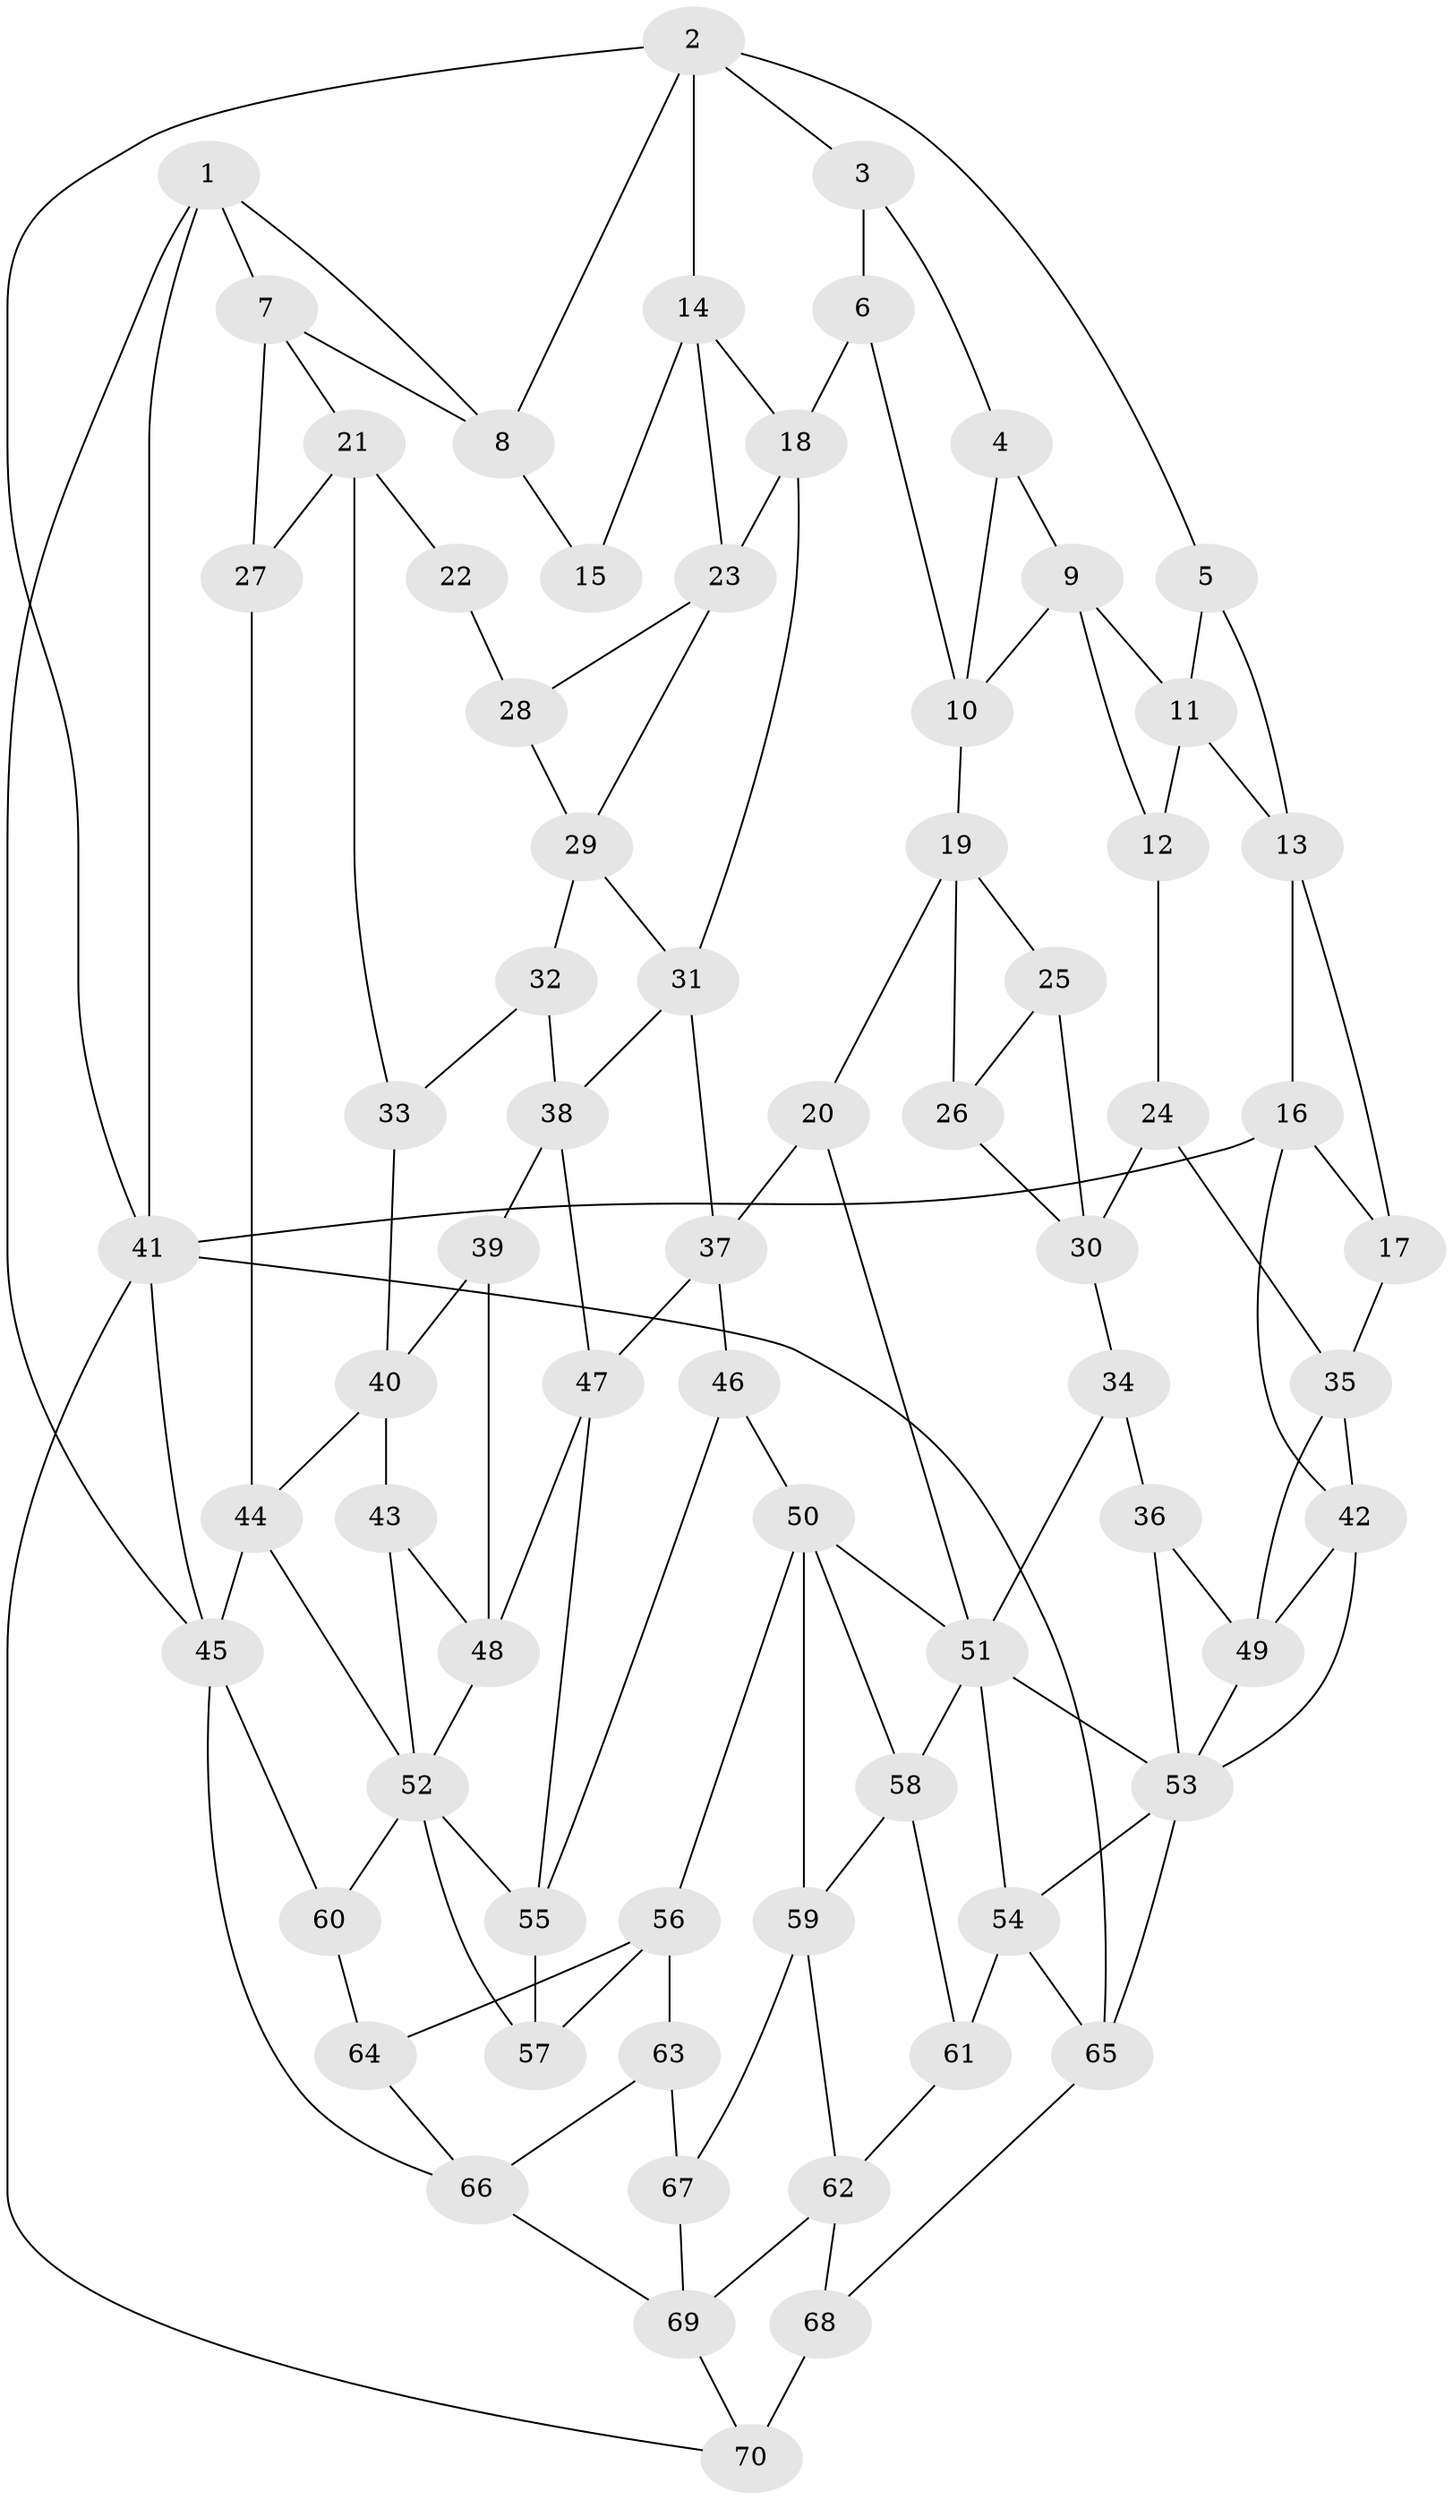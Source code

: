 // original degree distribution, {3: 0.02857142857142857, 5: 0.4714285714285714, 6: 0.2571428571428571, 4: 0.24285714285714285}
// Generated by graph-tools (version 1.1) at 2025/27/03/09/25 03:27:10]
// undirected, 70 vertices, 130 edges
graph export_dot {
graph [start="1"]
  node [color=gray90,style=filled];
  1;
  2;
  3;
  4;
  5;
  6;
  7;
  8;
  9;
  10;
  11;
  12;
  13;
  14;
  15;
  16;
  17;
  18;
  19;
  20;
  21;
  22;
  23;
  24;
  25;
  26;
  27;
  28;
  29;
  30;
  31;
  32;
  33;
  34;
  35;
  36;
  37;
  38;
  39;
  40;
  41;
  42;
  43;
  44;
  45;
  46;
  47;
  48;
  49;
  50;
  51;
  52;
  53;
  54;
  55;
  56;
  57;
  58;
  59;
  60;
  61;
  62;
  63;
  64;
  65;
  66;
  67;
  68;
  69;
  70;
  1 -- 7 [weight=1.0];
  1 -- 8 [weight=1.0];
  1 -- 41 [weight=1.0];
  1 -- 45 [weight=1.0];
  2 -- 3 [weight=1.0];
  2 -- 5 [weight=1.0];
  2 -- 8 [weight=1.0];
  2 -- 14 [weight=1.0];
  2 -- 41 [weight=1.0];
  3 -- 4 [weight=1.0];
  3 -- 6 [weight=2.0];
  4 -- 9 [weight=1.0];
  4 -- 10 [weight=1.0];
  5 -- 11 [weight=1.0];
  5 -- 13 [weight=1.0];
  6 -- 10 [weight=1.0];
  6 -- 18 [weight=1.0];
  7 -- 8 [weight=1.0];
  7 -- 21 [weight=1.0];
  7 -- 27 [weight=1.0];
  8 -- 15 [weight=1.0];
  9 -- 10 [weight=1.0];
  9 -- 11 [weight=1.0];
  9 -- 12 [weight=1.0];
  10 -- 19 [weight=1.0];
  11 -- 12 [weight=1.0];
  11 -- 13 [weight=1.0];
  12 -- 24 [weight=1.0];
  13 -- 16 [weight=1.0];
  13 -- 17 [weight=1.0];
  14 -- 15 [weight=1.0];
  14 -- 18 [weight=1.0];
  14 -- 23 [weight=1.0];
  16 -- 17 [weight=1.0];
  16 -- 41 [weight=1.0];
  16 -- 42 [weight=1.0];
  17 -- 35 [weight=1.0];
  18 -- 23 [weight=1.0];
  18 -- 31 [weight=1.0];
  19 -- 20 [weight=1.0];
  19 -- 25 [weight=1.0];
  19 -- 26 [weight=1.0];
  20 -- 37 [weight=1.0];
  20 -- 51 [weight=1.0];
  21 -- 22 [weight=1.0];
  21 -- 27 [weight=1.0];
  21 -- 33 [weight=1.0];
  22 -- 28 [weight=2.0];
  23 -- 28 [weight=1.0];
  23 -- 29 [weight=1.0];
  24 -- 30 [weight=1.0];
  24 -- 35 [weight=1.0];
  25 -- 26 [weight=1.0];
  25 -- 30 [weight=1.0];
  26 -- 30 [weight=1.0];
  27 -- 44 [weight=1.0];
  28 -- 29 [weight=1.0];
  29 -- 31 [weight=1.0];
  29 -- 32 [weight=1.0];
  30 -- 34 [weight=1.0];
  31 -- 37 [weight=1.0];
  31 -- 38 [weight=1.0];
  32 -- 33 [weight=2.0];
  32 -- 38 [weight=1.0];
  33 -- 40 [weight=1.0];
  34 -- 36 [weight=2.0];
  34 -- 51 [weight=1.0];
  35 -- 42 [weight=1.0];
  35 -- 49 [weight=1.0];
  36 -- 49 [weight=1.0];
  36 -- 53 [weight=1.0];
  37 -- 46 [weight=1.0];
  37 -- 47 [weight=1.0];
  38 -- 39 [weight=1.0];
  38 -- 47 [weight=1.0];
  39 -- 40 [weight=1.0];
  39 -- 48 [weight=1.0];
  40 -- 43 [weight=1.0];
  40 -- 44 [weight=1.0];
  41 -- 45 [weight=1.0];
  41 -- 65 [weight=1.0];
  41 -- 70 [weight=1.0];
  42 -- 49 [weight=1.0];
  42 -- 53 [weight=1.0];
  43 -- 48 [weight=1.0];
  43 -- 52 [weight=1.0];
  44 -- 45 [weight=1.0];
  44 -- 52 [weight=1.0];
  45 -- 60 [weight=1.0];
  45 -- 66 [weight=1.0];
  46 -- 50 [weight=2.0];
  46 -- 55 [weight=1.0];
  47 -- 48 [weight=1.0];
  47 -- 55 [weight=1.0];
  48 -- 52 [weight=1.0];
  49 -- 53 [weight=1.0];
  50 -- 51 [weight=1.0];
  50 -- 56 [weight=1.0];
  50 -- 58 [weight=1.0];
  50 -- 59 [weight=1.0];
  51 -- 53 [weight=1.0];
  51 -- 54 [weight=1.0];
  51 -- 58 [weight=1.0];
  52 -- 55 [weight=1.0];
  52 -- 57 [weight=1.0];
  52 -- 60 [weight=1.0];
  53 -- 54 [weight=1.0];
  53 -- 65 [weight=1.0];
  54 -- 61 [weight=2.0];
  54 -- 65 [weight=1.0];
  55 -- 57 [weight=1.0];
  56 -- 57 [weight=1.0];
  56 -- 63 [weight=1.0];
  56 -- 64 [weight=1.0];
  58 -- 59 [weight=1.0];
  58 -- 61 [weight=1.0];
  59 -- 62 [weight=1.0];
  59 -- 67 [weight=1.0];
  60 -- 64 [weight=2.0];
  61 -- 62 [weight=1.0];
  62 -- 68 [weight=1.0];
  62 -- 69 [weight=1.0];
  63 -- 66 [weight=1.0];
  63 -- 67 [weight=2.0];
  64 -- 66 [weight=1.0];
  65 -- 68 [weight=1.0];
  66 -- 69 [weight=1.0];
  67 -- 69 [weight=1.0];
  68 -- 70 [weight=2.0];
  69 -- 70 [weight=1.0];
}
